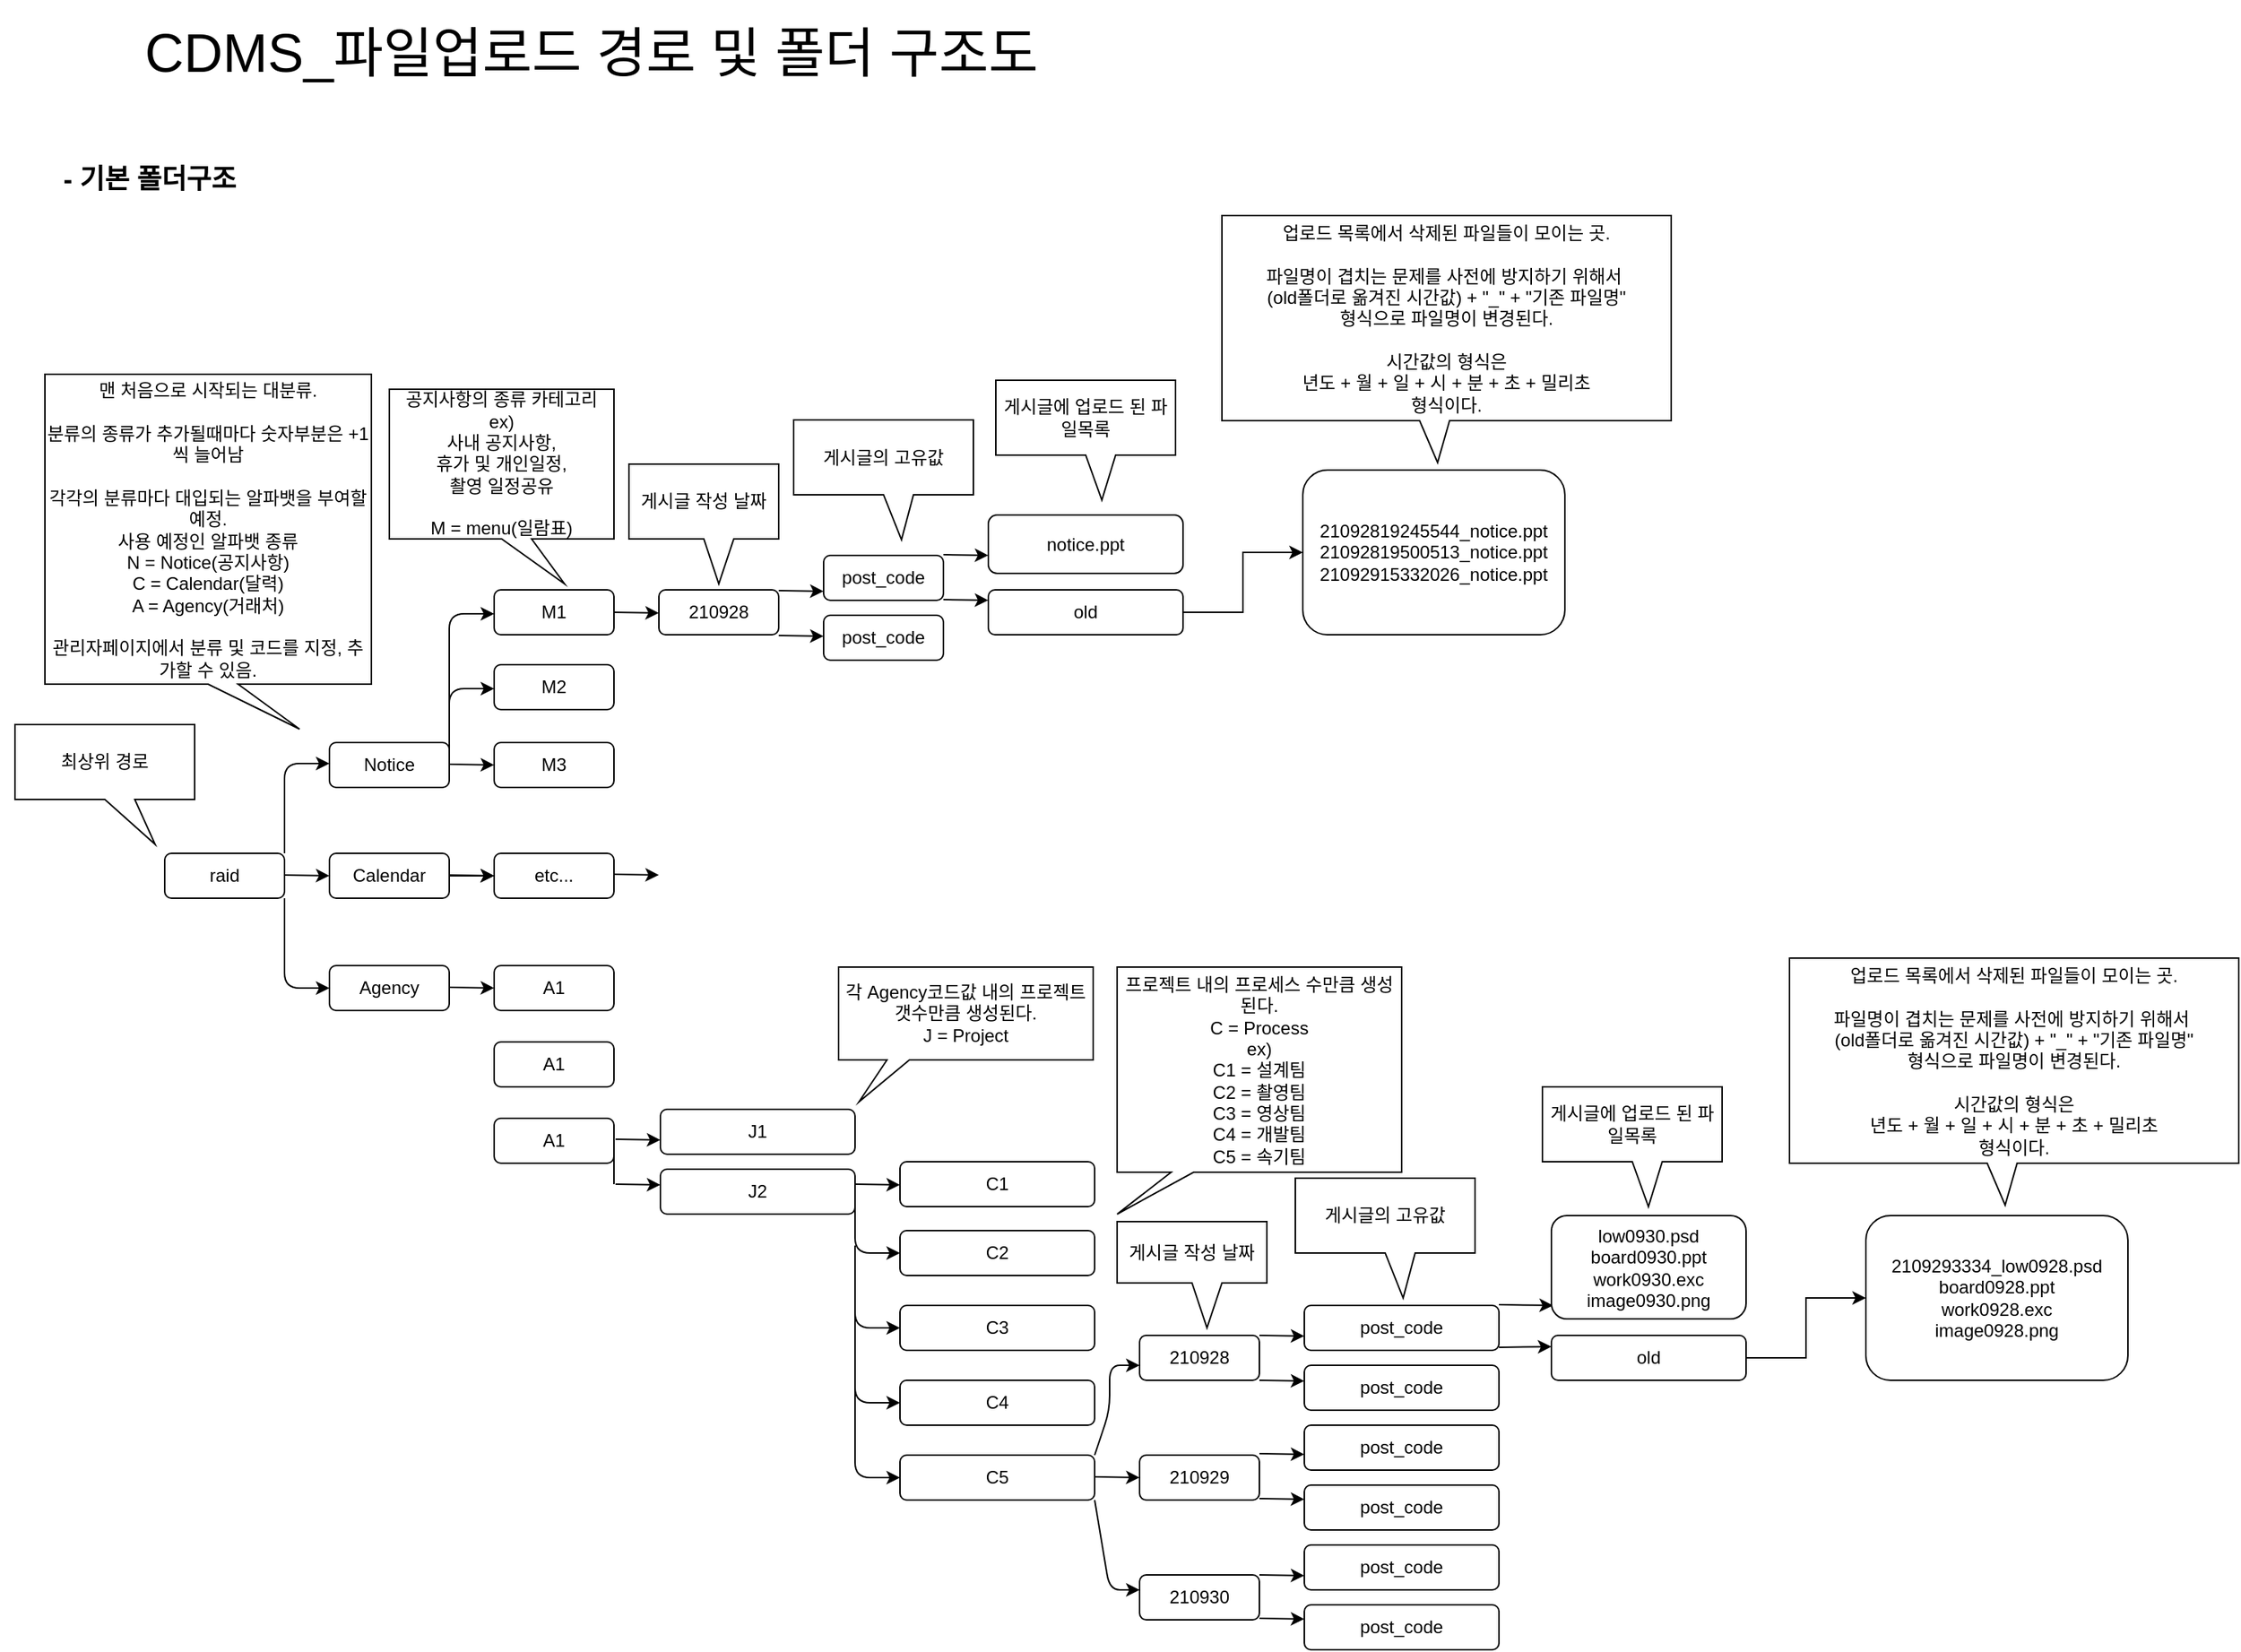 <mxfile version="12.2.4" pages="1"><diagram id="iHqMuJRVaturU6Dmvp_B" name="페이지-1"><mxGraphModel dx="1360" dy="765" grid="1" gridSize="10" guides="1" tooltips="1" connect="1" arrows="1" fold="1" page="1" pageScale="1" pageWidth="827" pageHeight="1169" math="0" shadow="0"><root><mxCell id="0"/><mxCell id="1" parent="0"/><mxCell id="2" value="&lt;font style=&quot;font-size: 36px&quot;&gt;CDMS_파일업로드 경로 및 폴더 구조도&lt;/font&gt;" style="text;html=1;strokeColor=none;fillColor=none;align=center;verticalAlign=middle;whiteSpace=wrap;rounded=0;" parent="1" vertex="1"><mxGeometry x="20" y="20" width="790" height="70" as="geometry"/></mxCell><mxCell id="5" value="&lt;font style=&quot;font-size: 18px&quot;&gt;- 기본 폴더구조&lt;/font&gt;" style="text;html=1;strokeColor=none;fillColor=none;align=center;verticalAlign=middle;whiteSpace=wrap;rounded=0;fontStyle=1" parent="1" vertex="1"><mxGeometry x="40" y="120" width="160" height="40" as="geometry"/></mxCell><mxCell id="6" value="raid" style="rounded=1;whiteSpace=wrap;html=1;" parent="1" vertex="1"><mxGeometry x="130" y="590" width="80" height="30" as="geometry"/></mxCell><mxCell id="9" value="" style="endArrow=classic;html=1;" parent="1" edge="1"><mxGeometry width="50" height="50" relative="1" as="geometry"><mxPoint x="210" y="604.5" as="sourcePoint"/><mxPoint x="240" y="605" as="targetPoint"/></mxGeometry></mxCell><mxCell id="10" value="Notice" style="rounded=1;whiteSpace=wrap;html=1;" parent="1" vertex="1"><mxGeometry x="240" y="516" width="80" height="30" as="geometry"/></mxCell><mxCell id="17" value="" style="endArrow=classic;html=1;" parent="1" edge="1"><mxGeometry width="50" height="50" relative="1" as="geometry"><mxPoint x="210" y="590" as="sourcePoint"/><mxPoint x="240" y="530" as="targetPoint"/><Array as="points"><mxPoint x="210" y="530"/></Array></mxGeometry></mxCell><mxCell id="19" value="" style="endArrow=classic;html=1;" parent="1" edge="1"><mxGeometry width="50" height="50" relative="1" as="geometry"><mxPoint x="210" y="620" as="sourcePoint"/><mxPoint x="240" y="680" as="targetPoint"/><Array as="points"><mxPoint x="210" y="680"/></Array></mxGeometry></mxCell><mxCell id="20" value="Agency" style="rounded=1;whiteSpace=wrap;html=1;" parent="1" vertex="1"><mxGeometry x="240" y="665" width="80" height="30" as="geometry"/></mxCell><mxCell id="179" value="" style="edgeStyle=orthogonalEdgeStyle;rounded=0;orthogonalLoop=1;jettySize=auto;html=1;" parent="1" source="21" target="67" edge="1"><mxGeometry relative="1" as="geometry"/></mxCell><mxCell id="21" value="&lt;font style=&quot;font-size: 12px&quot;&gt;Calendar&lt;/font&gt;" style="rounded=1;whiteSpace=wrap;html=1;" parent="1" vertex="1"><mxGeometry x="240" y="590" width="80" height="30" as="geometry"/></mxCell><mxCell id="55" value="" style="endArrow=classic;html=1;" parent="1" edge="1"><mxGeometry width="50" height="50" relative="1" as="geometry"><mxPoint x="320" y="604.5" as="sourcePoint"/><mxPoint x="350" y="605" as="targetPoint"/></mxGeometry></mxCell><mxCell id="56" value="" style="endArrow=classic;html=1;" parent="1" edge="1"><mxGeometry width="50" height="50" relative="1" as="geometry"><mxPoint x="431" y="781" as="sourcePoint"/><mxPoint x="461" y="781.5" as="targetPoint"/></mxGeometry></mxCell><mxCell id="57" value="" style="endArrow=classic;html=1;" parent="1" edge="1"><mxGeometry width="50" height="50" relative="1" as="geometry"><mxPoint x="431" y="811" as="sourcePoint"/><mxPoint x="461" y="811.5" as="targetPoint"/></mxGeometry></mxCell><mxCell id="67" value="etc..." style="rounded=1;whiteSpace=wrap;html=1;" parent="1" vertex="1"><mxGeometry x="350" y="590" width="80" height="30" as="geometry"/></mxCell><mxCell id="68" value="J1" style="rounded=1;whiteSpace=wrap;html=1;" parent="1" vertex="1"><mxGeometry x="461" y="761" width="130" height="30" as="geometry"/></mxCell><mxCell id="69" value="J2" style="rounded=1;whiteSpace=wrap;html=1;" parent="1" vertex="1"><mxGeometry x="461" y="801" width="130" height="30" as="geometry"/></mxCell><mxCell id="78" value="" style="endArrow=classic;html=1;" parent="1" edge="1"><mxGeometry width="50" height="50" relative="1" as="geometry"><mxPoint x="751" y="1006.5" as="sourcePoint"/><mxPoint x="781" y="1007" as="targetPoint"/></mxGeometry></mxCell><mxCell id="79" value="210929" style="rounded=1;whiteSpace=wrap;html=1;" parent="1" vertex="1"><mxGeometry x="781" y="992" width="80" height="30" as="geometry"/></mxCell><mxCell id="80" value="" style="endArrow=classic;html=1;" parent="1" edge="1"><mxGeometry width="50" height="50" relative="1" as="geometry"><mxPoint x="751" y="992" as="sourcePoint"/><mxPoint x="781" y="932" as="targetPoint"/><Array as="points"><mxPoint x="761" y="962"/><mxPoint x="761" y="932"/></Array></mxGeometry></mxCell><mxCell id="81" value="" style="endArrow=classic;html=1;" parent="1" edge="1"><mxGeometry width="50" height="50" relative="1" as="geometry"><mxPoint x="751" y="1022" as="sourcePoint"/><mxPoint x="781" y="1082" as="targetPoint"/><Array as="points"><mxPoint x="761" y="1082"/></Array></mxGeometry></mxCell><mxCell id="82" value="210928" style="rounded=1;whiteSpace=wrap;html=1;" parent="1" vertex="1"><mxGeometry x="781" y="912" width="80" height="30" as="geometry"/></mxCell><mxCell id="83" value="210930" style="rounded=1;whiteSpace=wrap;html=1;" parent="1" vertex="1"><mxGeometry x="781" y="1072" width="80" height="30" as="geometry"/></mxCell><mxCell id="88" value="" style="endArrow=classic;html=1;" parent="1" edge="1"><mxGeometry width="50" height="50" relative="1" as="geometry"><mxPoint x="861" y="912" as="sourcePoint"/><mxPoint x="891" y="912.5" as="targetPoint"/></mxGeometry></mxCell><mxCell id="89" value="" style="endArrow=classic;html=1;" parent="1" edge="1"><mxGeometry width="50" height="50" relative="1" as="geometry"><mxPoint x="861" y="942" as="sourcePoint"/><mxPoint x="891" y="942.5" as="targetPoint"/></mxGeometry></mxCell><mxCell id="90" value="" style="endArrow=classic;html=1;" parent="1" edge="1"><mxGeometry width="50" height="50" relative="1" as="geometry"><mxPoint x="861" y="991" as="sourcePoint"/><mxPoint x="891" y="991.5" as="targetPoint"/></mxGeometry></mxCell><mxCell id="91" value="" style="endArrow=classic;html=1;" parent="1" edge="1"><mxGeometry width="50" height="50" relative="1" as="geometry"><mxPoint x="861" y="1021" as="sourcePoint"/><mxPoint x="891" y="1021.5" as="targetPoint"/></mxGeometry></mxCell><mxCell id="92" value="" style="endArrow=classic;html=1;" parent="1" edge="1"><mxGeometry width="50" height="50" relative="1" as="geometry"><mxPoint x="861" y="1072" as="sourcePoint"/><mxPoint x="891" y="1072.5" as="targetPoint"/></mxGeometry></mxCell><mxCell id="93" value="" style="endArrow=classic;html=1;" parent="1" edge="1"><mxGeometry width="50" height="50" relative="1" as="geometry"><mxPoint x="861" y="1101" as="sourcePoint"/><mxPoint x="891" y="1101.5" as="targetPoint"/></mxGeometry></mxCell><mxCell id="96" value="post_code" style="rounded=1;whiteSpace=wrap;html=1;" parent="1" vertex="1"><mxGeometry x="891" y="892" width="130" height="30" as="geometry"/></mxCell><mxCell id="97" value="post_code" style="rounded=1;whiteSpace=wrap;html=1;" parent="1" vertex="1"><mxGeometry x="891" y="932" width="130" height="30" as="geometry"/></mxCell><mxCell id="98" value="post_code" style="rounded=1;whiteSpace=wrap;html=1;" parent="1" vertex="1"><mxGeometry x="891" y="972" width="130" height="30" as="geometry"/></mxCell><mxCell id="99" value="post_code" style="rounded=1;whiteSpace=wrap;html=1;" parent="1" vertex="1"><mxGeometry x="891" y="1012" width="130" height="30" as="geometry"/></mxCell><mxCell id="100" value="post_code" style="rounded=1;whiteSpace=wrap;html=1;" parent="1" vertex="1"><mxGeometry x="891" y="1052" width="130" height="30" as="geometry"/></mxCell><mxCell id="101" value="post_code" style="rounded=1;whiteSpace=wrap;html=1;" parent="1" vertex="1"><mxGeometry x="891" y="1092" width="130" height="30" as="geometry"/></mxCell><mxCell id="105" value="" style="endArrow=classic;html=1;entryX=0.008;entryY=0.87;entryDx=0;entryDy=0;entryPerimeter=0;" parent="1" target="108" edge="1"><mxGeometry width="50" height="50" relative="1" as="geometry"><mxPoint x="1021" y="891.5" as="sourcePoint"/><mxPoint x="1051" y="892" as="targetPoint"/></mxGeometry></mxCell><mxCell id="106" value="" style="endArrow=classic;html=1;entryX=0;entryY=0.25;entryDx=0;entryDy=0;" parent="1" target="110" edge="1"><mxGeometry width="50" height="50" relative="1" as="geometry"><mxPoint x="1021" y="920" as="sourcePoint"/><mxPoint x="1046" y="927" as="targetPoint"/></mxGeometry></mxCell><mxCell id="108" value="low0930.psd&lt;br&gt;board0930.ppt&lt;br&gt;work0930.exc&lt;br&gt;image0930.png" style="rounded=1;whiteSpace=wrap;html=1;" parent="1" vertex="1"><mxGeometry x="1056" y="832" width="130" height="69" as="geometry"/></mxCell><mxCell id="114" value="" style="edgeStyle=orthogonalEdgeStyle;rounded=0;orthogonalLoop=1;jettySize=auto;html=1;" parent="1" source="110" target="113" edge="1"><mxGeometry relative="1" as="geometry"/></mxCell><mxCell id="110" value="old" style="rounded=1;whiteSpace=wrap;html=1;" parent="1" vertex="1"><mxGeometry x="1056" y="912" width="130" height="30" as="geometry"/></mxCell><mxCell id="113" value="2109293334_low0928.psd&lt;br&gt;board0928.ppt&lt;br&gt;work0928.exc&lt;br&gt;image0928.png" style="rounded=1;whiteSpace=wrap;html=1;" parent="1" vertex="1"><mxGeometry x="1266" y="832" width="175" height="110" as="geometry"/></mxCell><mxCell id="121" value="" style="endArrow=classic;html=1;" parent="1" edge="1"><mxGeometry width="50" height="50" relative="1" as="geometry"><mxPoint x="320" y="520" as="sourcePoint"/><mxPoint x="350" y="430" as="targetPoint"/><Array as="points"><mxPoint x="320" y="430"/></Array></mxGeometry></mxCell><mxCell id="122" value="" style="endArrow=classic;html=1;" parent="1" edge="1"><mxGeometry width="50" height="50" relative="1" as="geometry"><mxPoint x="320" y="531" as="sourcePoint"/><mxPoint x="350" y="480" as="targetPoint"/><Array as="points"><mxPoint x="320" y="480"/></Array></mxGeometry></mxCell><mxCell id="123" value="" style="endArrow=classic;html=1;" parent="1" edge="1"><mxGeometry width="50" height="50" relative="1" as="geometry"><mxPoint x="320" y="530.5" as="sourcePoint"/><mxPoint x="350" y="531" as="targetPoint"/></mxGeometry></mxCell><mxCell id="124" value="M1" style="rounded=1;whiteSpace=wrap;html=1;" parent="1" vertex="1"><mxGeometry x="350" y="414" width="80" height="30" as="geometry"/></mxCell><mxCell id="125" value="M2" style="rounded=1;whiteSpace=wrap;html=1;" parent="1" vertex="1"><mxGeometry x="350" y="464" width="80" height="30" as="geometry"/></mxCell><mxCell id="126" value="M3" style="rounded=1;whiteSpace=wrap;html=1;" parent="1" vertex="1"><mxGeometry x="350" y="516" width="80" height="30" as="geometry"/></mxCell><mxCell id="135" value="" style="endArrow=classic;html=1;" parent="1" edge="1"><mxGeometry width="50" height="50" relative="1" as="geometry"><mxPoint x="540" y="414.5" as="sourcePoint"/><mxPoint x="570" y="415" as="targetPoint"/></mxGeometry></mxCell><mxCell id="136" value="" style="endArrow=classic;html=1;" parent="1" edge="1"><mxGeometry width="50" height="50" relative="1" as="geometry"><mxPoint x="540" y="444.5" as="sourcePoint"/><mxPoint x="570" y="445" as="targetPoint"/></mxGeometry></mxCell><mxCell id="145" value="post_code" style="rounded=1;whiteSpace=wrap;html=1;" parent="1" vertex="1"><mxGeometry x="570" y="391" width="80" height="30" as="geometry"/></mxCell><mxCell id="146" value="post_code" style="rounded=1;whiteSpace=wrap;html=1;" parent="1" vertex="1"><mxGeometry x="570" y="431" width="80" height="30" as="geometry"/></mxCell><mxCell id="149" value="" style="endArrow=classic;html=1;" parent="1" edge="1"><mxGeometry width="50" height="50" relative="1" as="geometry"><mxPoint x="650" y="390.5" as="sourcePoint"/><mxPoint x="680" y="391" as="targetPoint"/></mxGeometry></mxCell><mxCell id="150" value="notice.ppt" style="rounded=1;whiteSpace=wrap;html=1;" parent="1" vertex="1"><mxGeometry x="680" y="364" width="130" height="39" as="geometry"/></mxCell><mxCell id="151" value="" style="edgeStyle=orthogonalEdgeStyle;rounded=0;orthogonalLoop=1;jettySize=auto;html=1;" parent="1" source="152" target="153" edge="1"><mxGeometry relative="1" as="geometry"/></mxCell><mxCell id="152" value="old" style="rounded=1;whiteSpace=wrap;html=1;" parent="1" vertex="1"><mxGeometry x="680" y="414" width="130" height="30" as="geometry"/></mxCell><mxCell id="153" value="21092819245544_notice.ppt&lt;br&gt;21092819500513_notice.ppt&lt;br&gt;21092915332026_notice.ppt" style="rounded=1;whiteSpace=wrap;html=1;" parent="1" vertex="1"><mxGeometry x="890" y="334" width="175" height="110" as="geometry"/></mxCell><mxCell id="155" value="" style="endArrow=classic;html=1;" parent="1" edge="1"><mxGeometry width="50" height="50" relative="1" as="geometry"><mxPoint x="650" y="420.5" as="sourcePoint"/><mxPoint x="680" y="421" as="targetPoint"/></mxGeometry></mxCell><mxCell id="156" value="" style="endArrow=classic;html=1;" parent="1" edge="1"><mxGeometry width="50" height="50" relative="1" as="geometry"><mxPoint x="430" y="604" as="sourcePoint"/><mxPoint x="460" y="604.5" as="targetPoint"/></mxGeometry></mxCell><mxCell id="163" value="C1" style="rounded=1;whiteSpace=wrap;html=1;" parent="1" vertex="1"><mxGeometry x="621" y="796" width="130" height="30" as="geometry"/></mxCell><mxCell id="164" value="" style="endArrow=classic;html=1;" parent="1" edge="1"><mxGeometry width="50" height="50" relative="1" as="geometry"><mxPoint x="591" y="811" as="sourcePoint"/><mxPoint x="621" y="811.5" as="targetPoint"/></mxGeometry></mxCell><mxCell id="165" value="" style="endArrow=classic;html=1;entryX=0;entryY=0.5;entryDx=0;entryDy=0;" parent="1" target="166" edge="1"><mxGeometry width="50" height="50" relative="1" as="geometry"><mxPoint x="591" y="811" as="sourcePoint"/><mxPoint x="621" y="872" as="targetPoint"/><Array as="points"><mxPoint x="591" y="857"/></Array></mxGeometry></mxCell><mxCell id="166" value="C2" style="rounded=1;whiteSpace=wrap;html=1;" parent="1" vertex="1"><mxGeometry x="621" y="842" width="130" height="30" as="geometry"/></mxCell><mxCell id="167" value="C3" style="rounded=1;whiteSpace=wrap;html=1;" parent="1" vertex="1"><mxGeometry x="621" y="892" width="130" height="30" as="geometry"/></mxCell><mxCell id="168" value="C4" style="rounded=1;whiteSpace=wrap;html=1;" parent="1" vertex="1"><mxGeometry x="621" y="942" width="130" height="30" as="geometry"/></mxCell><mxCell id="169" value="C5" style="rounded=1;whiteSpace=wrap;html=1;" parent="1" vertex="1"><mxGeometry x="621" y="992" width="130" height="30" as="geometry"/></mxCell><mxCell id="170" value="" style="endArrow=classic;html=1;entryX=0;entryY=0.5;entryDx=0;entryDy=0;" parent="1" edge="1"><mxGeometry width="50" height="50" relative="1" as="geometry"><mxPoint x="591" y="852" as="sourcePoint"/><mxPoint x="621" y="907" as="targetPoint"/><Array as="points"><mxPoint x="591" y="907"/></Array></mxGeometry></mxCell><mxCell id="171" value="" style="endArrow=classic;html=1;entryX=0;entryY=0.5;entryDx=0;entryDy=0;" parent="1" edge="1"><mxGeometry width="50" height="50" relative="1" as="geometry"><mxPoint x="591" y="892" as="sourcePoint"/><mxPoint x="621" y="957" as="targetPoint"/><Array as="points"><mxPoint x="591" y="957"/></Array></mxGeometry></mxCell><mxCell id="172" value="" style="endArrow=classic;html=1;entryX=0;entryY=0.5;entryDx=0;entryDy=0;" parent="1" edge="1"><mxGeometry width="50" height="50" relative="1" as="geometry"><mxPoint x="591" y="942" as="sourcePoint"/><mxPoint x="621" y="1007" as="targetPoint"/><Array as="points"><mxPoint x="591" y="1007"/></Array></mxGeometry></mxCell><mxCell id="174" value="최상위 경로" style="shape=callout;whiteSpace=wrap;html=1;perimeter=calloutPerimeter;position2=0.78;" parent="1" vertex="1"><mxGeometry x="30" y="504" width="120" height="80" as="geometry"/></mxCell><mxCell id="175" value="맨 처음으로 시작되는 대분류.&lt;br&gt;&lt;br&gt;분류의 종류가 추가될때마다 숫자부분은 +1씩 늘어남&lt;br&gt;&lt;br&gt;각각의 분류마다 대입되는 알파뱃을 부여할 예정.&lt;br&gt;사용 예정인 알파뱃 종류&lt;br&gt;N = Notice(공지사항)&lt;br&gt;C = Calendar(달력)&lt;br&gt;A = Agency(거래처)&lt;br&gt;&lt;br&gt;관리자페이지에서 분류 및 코드를 지정, 추가할 수 있음." style="shape=callout;whiteSpace=wrap;html=1;perimeter=calloutPerimeter;position2=0.78;" parent="1" vertex="1"><mxGeometry x="50" y="270" width="218" height="237" as="geometry"/></mxCell><mxCell id="176" value="" style="endArrow=none;html=1;" parent="1" edge="1"><mxGeometry width="50" height="50" relative="1" as="geometry"><mxPoint x="430" y="781" as="sourcePoint"/><mxPoint x="430" y="811" as="targetPoint"/></mxGeometry></mxCell><mxCell id="180" value="" style="endArrow=classic;html=1;" parent="1" edge="1"><mxGeometry width="50" height="50" relative="1" as="geometry"><mxPoint x="320" y="679.5" as="sourcePoint"/><mxPoint x="350" y="680" as="targetPoint"/></mxGeometry></mxCell><mxCell id="182" value="공지사항의 종류 카테고리&lt;br&gt;ex) &lt;br&gt;사내 공지사항,&lt;br&gt;휴가 및 개인일정,&lt;br&gt;촬영 일정공유&lt;br&gt;&lt;br&gt;M = menu(일람표)" style="shape=callout;whiteSpace=wrap;html=1;perimeter=calloutPerimeter;position2=0.78;" parent="1" vertex="1"><mxGeometry x="280" y="280" width="150" height="130" as="geometry"/></mxCell><mxCell id="183" value="게시글의 고유값" style="shape=callout;whiteSpace=wrap;html=1;perimeter=calloutPerimeter;position2=0.6;" parent="1" vertex="1"><mxGeometry x="550" y="300.5" width="120" height="80" as="geometry"/></mxCell><mxCell id="184" value="게시글에 업로드 된 파일목록" style="shape=callout;whiteSpace=wrap;html=1;perimeter=calloutPerimeter;position2=0.59;" parent="1" vertex="1"><mxGeometry x="685" y="274" width="120" height="80" as="geometry"/></mxCell><mxCell id="185" value="업로드 목록에서 삭제된 파일들이 모이는 곳.&lt;br&gt;&lt;br&gt;파일명이 겹치는 문제를 사전에 방지하기 위해서&amp;nbsp;&lt;br&gt;(old폴더로 옮겨진 시간값) + &quot;_&quot; + &quot;기존 파일명&quot;&lt;br&gt;형식으로 파일명이 변경된다.&lt;br&gt;&lt;br&gt;시간값의 형식은&lt;br&gt;년도 + 월 + 일 + 시 + 분 + 초 + 밀리초&lt;br&gt;형식이다." style="shape=callout;whiteSpace=wrap;html=1;perimeter=calloutPerimeter;position2=0.48;size=28;position=0.44;" parent="1" vertex="1"><mxGeometry x="836" y="164" width="300" height="165" as="geometry"/></mxCell><mxCell id="188" value="각 Agency코드값 내의 프로젝트 갯수만큼 생성된다.&lt;br&gt;J = Project" style="shape=callout;whiteSpace=wrap;html=1;perimeter=calloutPerimeter;position2=0.08;size=28;position=0.19;base=15;" parent="1" vertex="1"><mxGeometry x="580" y="666" width="170" height="90" as="geometry"/></mxCell><mxCell id="190" value="프로젝트 내의 프로세스 수만큼 생성된다.&lt;br&gt;C = Process&lt;br&gt;ex)&lt;br&gt;C1 = 설계팀&lt;br&gt;C2 = 촬영팀&lt;br&gt;C3 = 영상팀&lt;br&gt;C4 = 개발팀&lt;br&gt;C5 = 속기팀" style="shape=callout;whiteSpace=wrap;html=1;perimeter=calloutPerimeter;position2=0;size=28;position=0.19;base=15;" parent="1" vertex="1"><mxGeometry x="766" y="666" width="190" height="165" as="geometry"/></mxCell><mxCell id="191" value="210928" style="rounded=1;whiteSpace=wrap;html=1;" parent="1" vertex="1"><mxGeometry x="460" y="414" width="80" height="30" as="geometry"/></mxCell><mxCell id="192" value="" style="endArrow=classic;html=1;" parent="1" edge="1"><mxGeometry width="50" height="50" relative="1" as="geometry"><mxPoint x="430" y="429" as="sourcePoint"/><mxPoint x="460" y="429.5" as="targetPoint"/></mxGeometry></mxCell><mxCell id="193" value="게시글 작성 날짜" style="shape=callout;whiteSpace=wrap;html=1;perimeter=calloutPerimeter;position2=0.6;" parent="1" vertex="1"><mxGeometry x="440" y="330" width="100" height="80" as="geometry"/></mxCell><mxCell id="194" value="게시글 작성 날짜" style="shape=callout;whiteSpace=wrap;html=1;perimeter=calloutPerimeter;position2=0.6;" parent="1" vertex="1"><mxGeometry x="766" y="836" width="100" height="71" as="geometry"/></mxCell><mxCell id="195" value="게시글의 고유값" style="shape=callout;whiteSpace=wrap;html=1;perimeter=calloutPerimeter;position2=0.6;" parent="1" vertex="1"><mxGeometry x="885" y="807" width="120" height="80" as="geometry"/></mxCell><mxCell id="196" value="게시글에 업로드 된 파일목록" style="shape=callout;whiteSpace=wrap;html=1;perimeter=calloutPerimeter;position2=0.59;" parent="1" vertex="1"><mxGeometry x="1050" y="746" width="120" height="80" as="geometry"/></mxCell><mxCell id="197" value="업로드 목록에서 삭제된 파일들이 모이는 곳.&lt;br&gt;&lt;br&gt;파일명이 겹치는 문제를 사전에 방지하기 위해서&amp;nbsp;&lt;br&gt;(old폴더로 옮겨진 시간값) + &quot;_&quot; + &quot;기존 파일명&quot;&lt;br&gt;형식으로 파일명이 변경된다.&lt;br&gt;&lt;br&gt;시간값의 형식은&lt;br&gt;년도 + 월 + 일 + 시 + 분 + 초 + 밀리초&lt;br&gt;형식이다." style="shape=callout;whiteSpace=wrap;html=1;perimeter=calloutPerimeter;position2=0.48;size=28;position=0.44;" parent="1" vertex="1"><mxGeometry x="1215" y="660" width="300" height="165" as="geometry"/></mxCell><mxCell id="198" value="A1" style="rounded=1;whiteSpace=wrap;html=1;" parent="1" vertex="1"><mxGeometry x="350" y="665" width="80" height="30" as="geometry"/></mxCell><mxCell id="199" value="A1" style="rounded=1;whiteSpace=wrap;html=1;" parent="1" vertex="1"><mxGeometry x="350" y="716" width="80" height="30" as="geometry"/></mxCell><mxCell id="200" value="A1" style="rounded=1;whiteSpace=wrap;html=1;" parent="1" vertex="1"><mxGeometry x="350" y="767" width="80" height="30" as="geometry"/></mxCell></root></mxGraphModel></diagram></mxfile>
